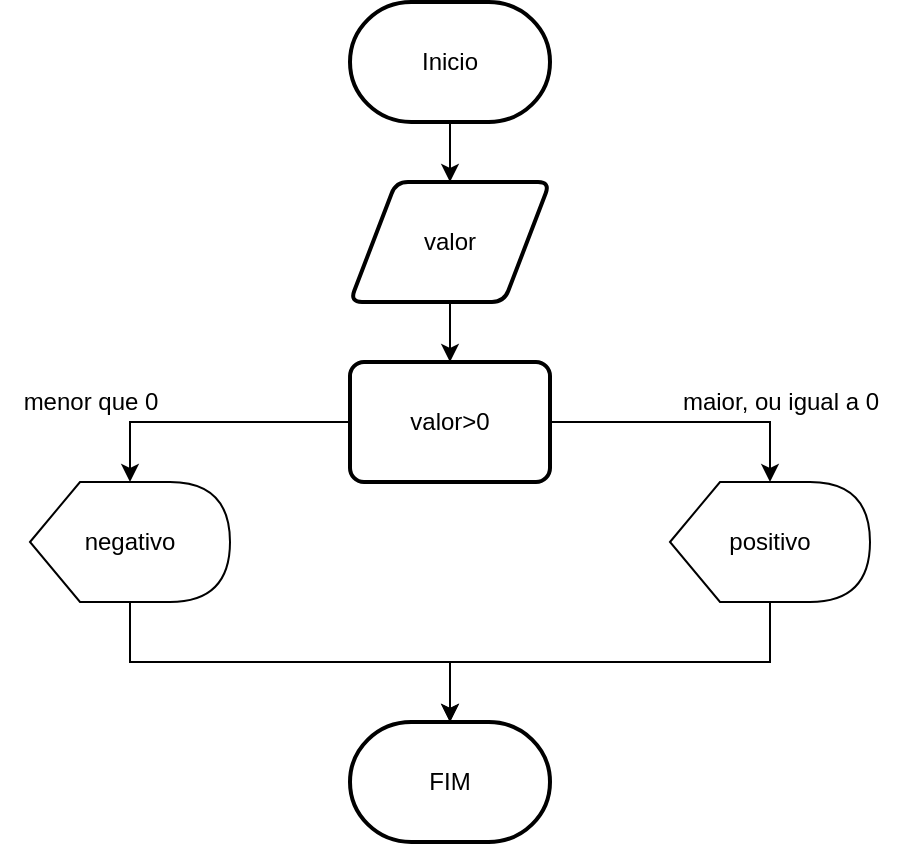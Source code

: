 <mxfile version="21.1.5" type="github">
  <diagram name="Página-1" id="-P6EciSv-CYJNdcUaoJS">
    <mxGraphModel dx="1120" dy="428" grid="1" gridSize="10" guides="1" tooltips="1" connect="1" arrows="1" fold="1" page="1" pageScale="1" pageWidth="827" pageHeight="1169" math="0" shadow="0">
      <root>
        <mxCell id="0" />
        <mxCell id="1" parent="0" />
        <mxCell id="1paaINAr-u5LTIMn82l2-2" style="edgeStyle=orthogonalEdgeStyle;rounded=0;orthogonalLoop=1;jettySize=auto;html=1;" parent="1" source="1paaINAr-u5LTIMn82l2-1" edge="1">
          <mxGeometry relative="1" as="geometry">
            <mxPoint x="400" y="130" as="targetPoint" />
          </mxGeometry>
        </mxCell>
        <mxCell id="1paaINAr-u5LTIMn82l2-1" value="Inicio" style="strokeWidth=2;html=1;shape=mxgraph.flowchart.terminator;whiteSpace=wrap;" parent="1" vertex="1">
          <mxGeometry x="350" y="40" width="100" height="60" as="geometry" />
        </mxCell>
        <mxCell id="1paaINAr-u5LTIMn82l2-4" style="edgeStyle=orthogonalEdgeStyle;rounded=0;orthogonalLoop=1;jettySize=auto;html=1;" parent="1" source="1paaINAr-u5LTIMn82l2-3" edge="1">
          <mxGeometry relative="1" as="geometry">
            <mxPoint x="400" y="220" as="targetPoint" />
          </mxGeometry>
        </mxCell>
        <mxCell id="1paaINAr-u5LTIMn82l2-3" value="valor" style="shape=parallelogram;html=1;strokeWidth=2;perimeter=parallelogramPerimeter;whiteSpace=wrap;rounded=1;arcSize=12;size=0.23;" parent="1" vertex="1">
          <mxGeometry x="350" y="130" width="100" height="60" as="geometry" />
        </mxCell>
        <mxCell id="1paaINAr-u5LTIMn82l2-6" style="edgeStyle=orthogonalEdgeStyle;rounded=0;orthogonalLoop=1;jettySize=auto;html=1;" parent="1" source="1paaINAr-u5LTIMn82l2-5" edge="1">
          <mxGeometry relative="1" as="geometry">
            <mxPoint x="240" y="280" as="targetPoint" />
            <Array as="points">
              <mxPoint x="250" y="250" />
              <mxPoint x="250" y="250" />
            </Array>
          </mxGeometry>
        </mxCell>
        <mxCell id="1paaINAr-u5LTIMn82l2-7" style="edgeStyle=orthogonalEdgeStyle;rounded=0;orthogonalLoop=1;jettySize=auto;html=1;" parent="1" source="1paaINAr-u5LTIMn82l2-5" edge="1">
          <mxGeometry relative="1" as="geometry">
            <mxPoint x="560" y="280" as="targetPoint" />
            <Array as="points">
              <mxPoint x="560" y="250" />
              <mxPoint x="560" y="250" />
            </Array>
          </mxGeometry>
        </mxCell>
        <mxCell id="1paaINAr-u5LTIMn82l2-5" value="valor&amp;gt;0" style="rounded=1;whiteSpace=wrap;html=1;absoluteArcSize=1;arcSize=14;strokeWidth=2;" parent="1" vertex="1">
          <mxGeometry x="350" y="220" width="100" height="60" as="geometry" />
        </mxCell>
        <mxCell id="1paaINAr-u5LTIMn82l2-9" value="menor que 0" style="text;html=1;align=center;verticalAlign=middle;resizable=0;points=[];autosize=1;strokeColor=none;fillColor=none;" parent="1" vertex="1">
          <mxGeometry x="175" y="225" width="90" height="30" as="geometry" />
        </mxCell>
        <mxCell id="1paaINAr-u5LTIMn82l2-10" value="maior, ou igual a 0" style="text;html=1;align=center;verticalAlign=middle;resizable=0;points=[];autosize=1;strokeColor=none;fillColor=none;" parent="1" vertex="1">
          <mxGeometry x="505" y="225" width="120" height="30" as="geometry" />
        </mxCell>
        <mxCell id="1paaINAr-u5LTIMn82l2-13" style="edgeStyle=orthogonalEdgeStyle;rounded=0;orthogonalLoop=1;jettySize=auto;html=1;" parent="1" source="1paaINAr-u5LTIMn82l2-11" edge="1">
          <mxGeometry relative="1" as="geometry">
            <mxPoint x="400" y="400" as="targetPoint" />
            <Array as="points">
              <mxPoint x="240" y="370" />
              <mxPoint x="400" y="370" />
              <mxPoint x="400" y="400" />
            </Array>
          </mxGeometry>
        </mxCell>
        <mxCell id="1paaINAr-u5LTIMn82l2-11" value="negativo" style="shape=display;whiteSpace=wrap;html=1;" parent="1" vertex="1">
          <mxGeometry x="190" y="280" width="100" height="60" as="geometry" />
        </mxCell>
        <mxCell id="1paaINAr-u5LTIMn82l2-14" style="edgeStyle=orthogonalEdgeStyle;rounded=0;orthogonalLoop=1;jettySize=auto;html=1;" parent="1" source="1paaINAr-u5LTIMn82l2-12" edge="1">
          <mxGeometry relative="1" as="geometry">
            <mxPoint x="400" y="400" as="targetPoint" />
            <Array as="points">
              <mxPoint x="560" y="370" />
              <mxPoint x="400" y="370" />
            </Array>
          </mxGeometry>
        </mxCell>
        <mxCell id="1paaINAr-u5LTIMn82l2-12" value="positivo" style="shape=display;whiteSpace=wrap;html=1;" parent="1" vertex="1">
          <mxGeometry x="510" y="280" width="100" height="60" as="geometry" />
        </mxCell>
        <mxCell id="1paaINAr-u5LTIMn82l2-15" value="FIM" style="strokeWidth=2;html=1;shape=mxgraph.flowchart.terminator;whiteSpace=wrap;" parent="1" vertex="1">
          <mxGeometry x="350" y="400" width="100" height="60" as="geometry" />
        </mxCell>
      </root>
    </mxGraphModel>
  </diagram>
</mxfile>

